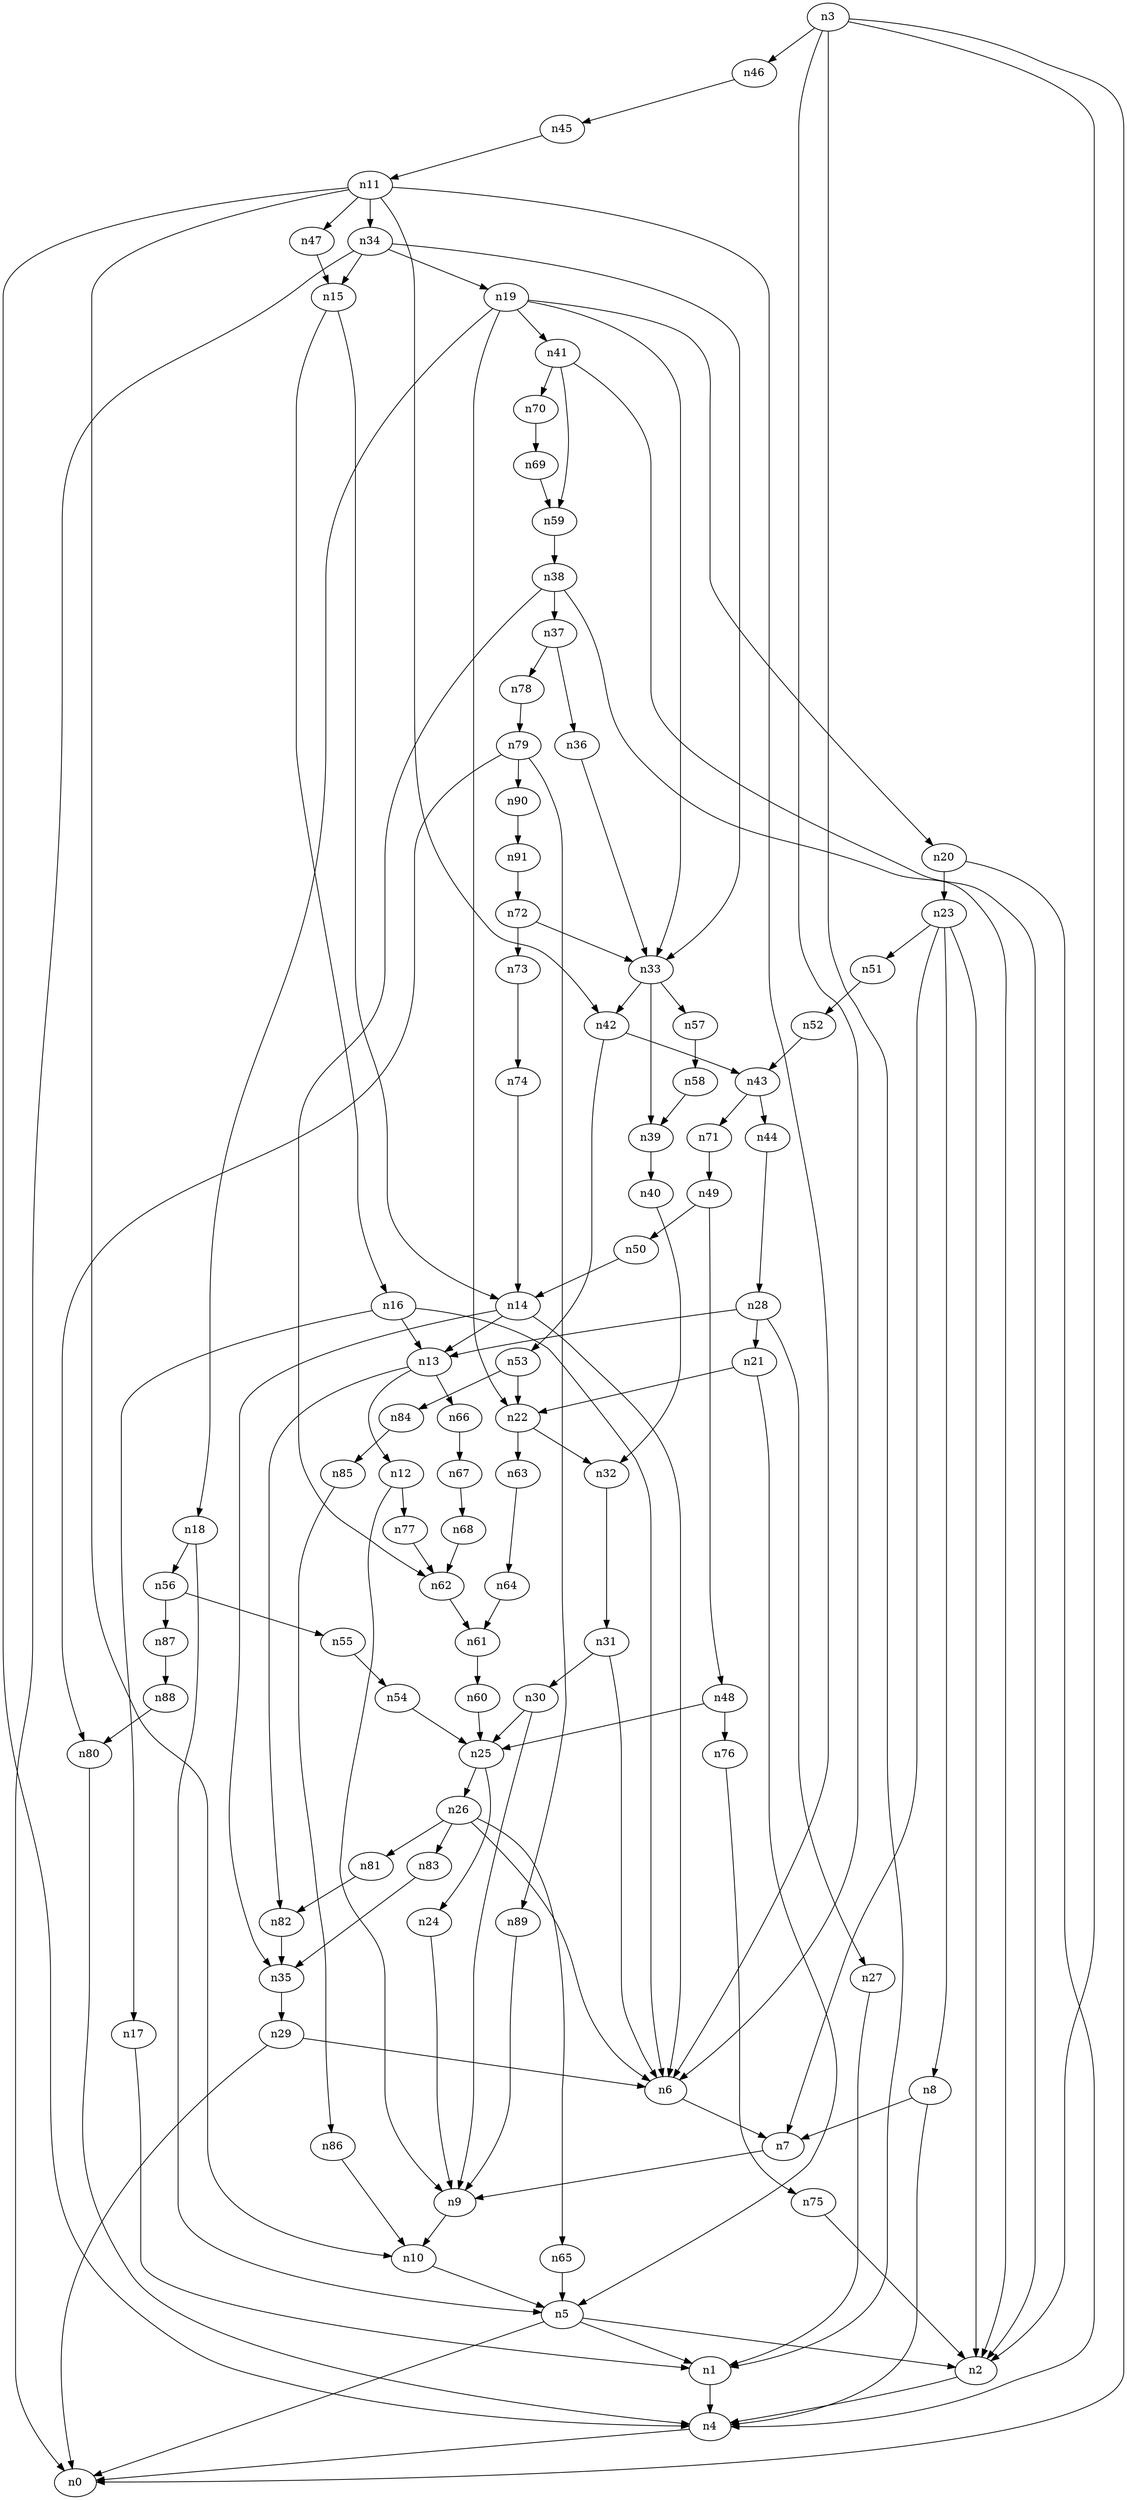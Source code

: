 digraph G {
	n1 -> n4	 [_graphml_id=e4];
	n2 -> n4	 [_graphml_id=e7];
	n3 -> n0	 [_graphml_id=e0];
	n3 -> n1	 [_graphml_id=e3];
	n3 -> n2	 [_graphml_id=e6];
	n3 -> n6	 [_graphml_id=e9];
	n3 -> n46	 [_graphml_id=e73];
	n4 -> n0	 [_graphml_id=e1];
	n5 -> n0	 [_graphml_id=e2];
	n5 -> n1	 [_graphml_id=e5];
	n5 -> n2	 [_graphml_id=e8];
	n6 -> n7	 [_graphml_id=e10];
	n7 -> n9	 [_graphml_id=e13];
	n8 -> n4	 [_graphml_id=e12];
	n8 -> n7	 [_graphml_id=e11];
	n9 -> n10	 [_graphml_id=e14];
	n10 -> n5	 [_graphml_id=e15];
	n11 -> n4	 [_graphml_id=e16];
	n11 -> n6	 [_graphml_id=e17];
	n11 -> n10	 [_graphml_id=e18];
	n11 -> n34	 [_graphml_id=e136];
	n11 -> n42	 [_graphml_id=e116];
	n11 -> n47	 [_graphml_id=e74];
	n12 -> n9	 [_graphml_id=e19];
	n12 -> n77	 [_graphml_id=e124];
	n13 -> n12	 [_graphml_id=e20];
	n13 -> n66	 [_graphml_id=e107];
	n13 -> n82	 [_graphml_id=e133];
	n14 -> n6	 [_graphml_id=e22];
	n14 -> n13	 [_graphml_id=e21];
	n14 -> n35	 [_graphml_id=e55];
	n15 -> n14	 [_graphml_id=e23];
	n15 -> n16	 [_graphml_id=e24];
	n16 -> n6	 [_graphml_id=e25];
	n16 -> n13	 [_graphml_id=e28];
	n16 -> n17	 [_graphml_id=e27];
	n17 -> n1	 [_graphml_id=e26];
	n18 -> n5	 [_graphml_id=e29];
	n18 -> n56	 [_graphml_id=e90];
	n19 -> n18	 [_graphml_id=e30];
	n19 -> n20	 [_graphml_id=e31];
	n19 -> n22	 [_graphml_id=e35];
	n19 -> n33	 [_graphml_id=e51];
	n19 -> n41	 [_graphml_id=e65];
	n20 -> n4	 [_graphml_id=e32];
	n20 -> n23	 [_graphml_id=e36];
	n21 -> n5	 [_graphml_id=e33];
	n21 -> n22	 [_graphml_id=e34];
	n22 -> n32	 [_graphml_id=e50];
	n22 -> n63	 [_graphml_id=e101];
	n23 -> n2	 [_graphml_id=e56];
	n23 -> n7	 [_graphml_id=e37];
	n23 -> n8	 [_graphml_id=e126];
	n23 -> n51	 [_graphml_id=e81];
	n24 -> n9	 [_graphml_id=e38];
	n25 -> n24	 [_graphml_id=e39];
	n25 -> n26	 [_graphml_id=e40];
	n26 -> n6	 [_graphml_id=e41];
	n26 -> n65	 [_graphml_id=e104];
	n26 -> n81	 [_graphml_id=e131];
	n26 -> n83	 [_graphml_id=e134];
	n27 -> n1	 [_graphml_id=e42];
	n28 -> n13	 [_graphml_id=e106];
	n28 -> n21	 [_graphml_id=e44];
	n28 -> n27	 [_graphml_id=e43];
	n29 -> n0	 [_graphml_id=e46];
	n29 -> n6	 [_graphml_id=e45];
	n30 -> n9	 [_graphml_id=e47];
	n30 -> n25	 [_graphml_id=e66];
	n31 -> n6	 [_graphml_id=e86];
	n31 -> n30	 [_graphml_id=e48];
	n32 -> n31	 [_graphml_id=e49];
	n33 -> n39	 [_graphml_id=e61];
	n33 -> n42	 [_graphml_id=e67];
	n33 -> n57	 [_graphml_id=e91];
	n34 -> n0	 [_graphml_id=e53];
	n34 -> n15	 [_graphml_id=e96];
	n34 -> n19	 [_graphml_id=e76];
	n34 -> n33	 [_graphml_id=e52];
	n35 -> n29	 [_graphml_id=e54];
	n36 -> n33	 [_graphml_id=e57];
	n37 -> n36	 [_graphml_id=e58];
	n37 -> n78	 [_graphml_id=e127];
	n38 -> n2	 [_graphml_id=e60];
	n38 -> n37	 [_graphml_id=e59];
	n38 -> n62	 [_graphml_id=e100];
	n39 -> n40	 [_graphml_id=e62];
	n40 -> n32	 [_graphml_id=e63];
	n41 -> n2	 [_graphml_id=e64];
	n41 -> n59	 [_graphml_id=e94];
	n41 -> n70	 [_graphml_id=e113];
	n42 -> n43	 [_graphml_id=e68];
	n42 -> n53	 [_graphml_id=e84];
	n43 -> n44	 [_graphml_id=e69];
	n43 -> n71	 [_graphml_id=e114];
	n44 -> n28	 [_graphml_id=e70];
	n45 -> n11	 [_graphml_id=e71];
	n46 -> n45	 [_graphml_id=e72];
	n47 -> n15	 [_graphml_id=e75];
	n48 -> n25	 [_graphml_id=e77];
	n48 -> n76	 [_graphml_id=e123];
	n49 -> n48	 [_graphml_id=e78];
	n49 -> n50	 [_graphml_id=e79];
	n50 -> n14	 [_graphml_id=e80];
	n51 -> n52	 [_graphml_id=e82];
	n52 -> n43	 [_graphml_id=e83];
	n53 -> n22	 [_graphml_id=e85];
	n53 -> n84	 [_graphml_id=e137];
	n54 -> n25	 [_graphml_id=e87];
	n55 -> n54	 [_graphml_id=e88];
	n56 -> n55	 [_graphml_id=e89];
	n56 -> n87	 [_graphml_id=e141];
	n57 -> n58	 [_graphml_id=e92];
	n58 -> n39	 [_graphml_id=e93];
	n59 -> n38	 [_graphml_id=e95];
	n60 -> n25	 [_graphml_id=e97];
	n61 -> n60	 [_graphml_id=e98];
	n62 -> n61	 [_graphml_id=e99];
	n63 -> n64	 [_graphml_id=e102];
	n64 -> n61	 [_graphml_id=e103];
	n65 -> n5	 [_graphml_id=e105];
	n66 -> n67	 [_graphml_id=e108];
	n67 -> n68	 [_graphml_id=e109];
	n68 -> n62	 [_graphml_id=e110];
	n69 -> n59	 [_graphml_id=e111];
	n70 -> n69	 [_graphml_id=e112];
	n71 -> n49	 [_graphml_id=e115];
	n72 -> n33	 [_graphml_id=e117];
	n72 -> n73	 [_graphml_id=e118];
	n73 -> n74	 [_graphml_id=e119];
	n74 -> n14	 [_graphml_id=e120];
	n75 -> n2	 [_graphml_id=e121];
	n76 -> n75	 [_graphml_id=e122];
	n77 -> n62	 [_graphml_id=e125];
	n78 -> n79	 [_graphml_id=e128];
	n79 -> n80	 [_graphml_id=e129];
	n79 -> n89	 [_graphml_id=e144];
	n79 -> n90	 [_graphml_id=e147];
	n80 -> n4	 [_graphml_id=e130];
	n81 -> n82	 [_graphml_id=e132];
	n82 -> n35	 [_graphml_id=e146];
	n83 -> n35	 [_graphml_id=e135];
	n84 -> n85	 [_graphml_id=e138];
	n85 -> n86	 [_graphml_id=e139];
	n86 -> n10	 [_graphml_id=e140];
	n87 -> n88	 [_graphml_id=e142];
	n88 -> n80	 [_graphml_id=e143];
	n89 -> n9	 [_graphml_id=e145];
	n90 -> n91	 [_graphml_id=e148];
	n91 -> n72	 [_graphml_id=e149];
}
